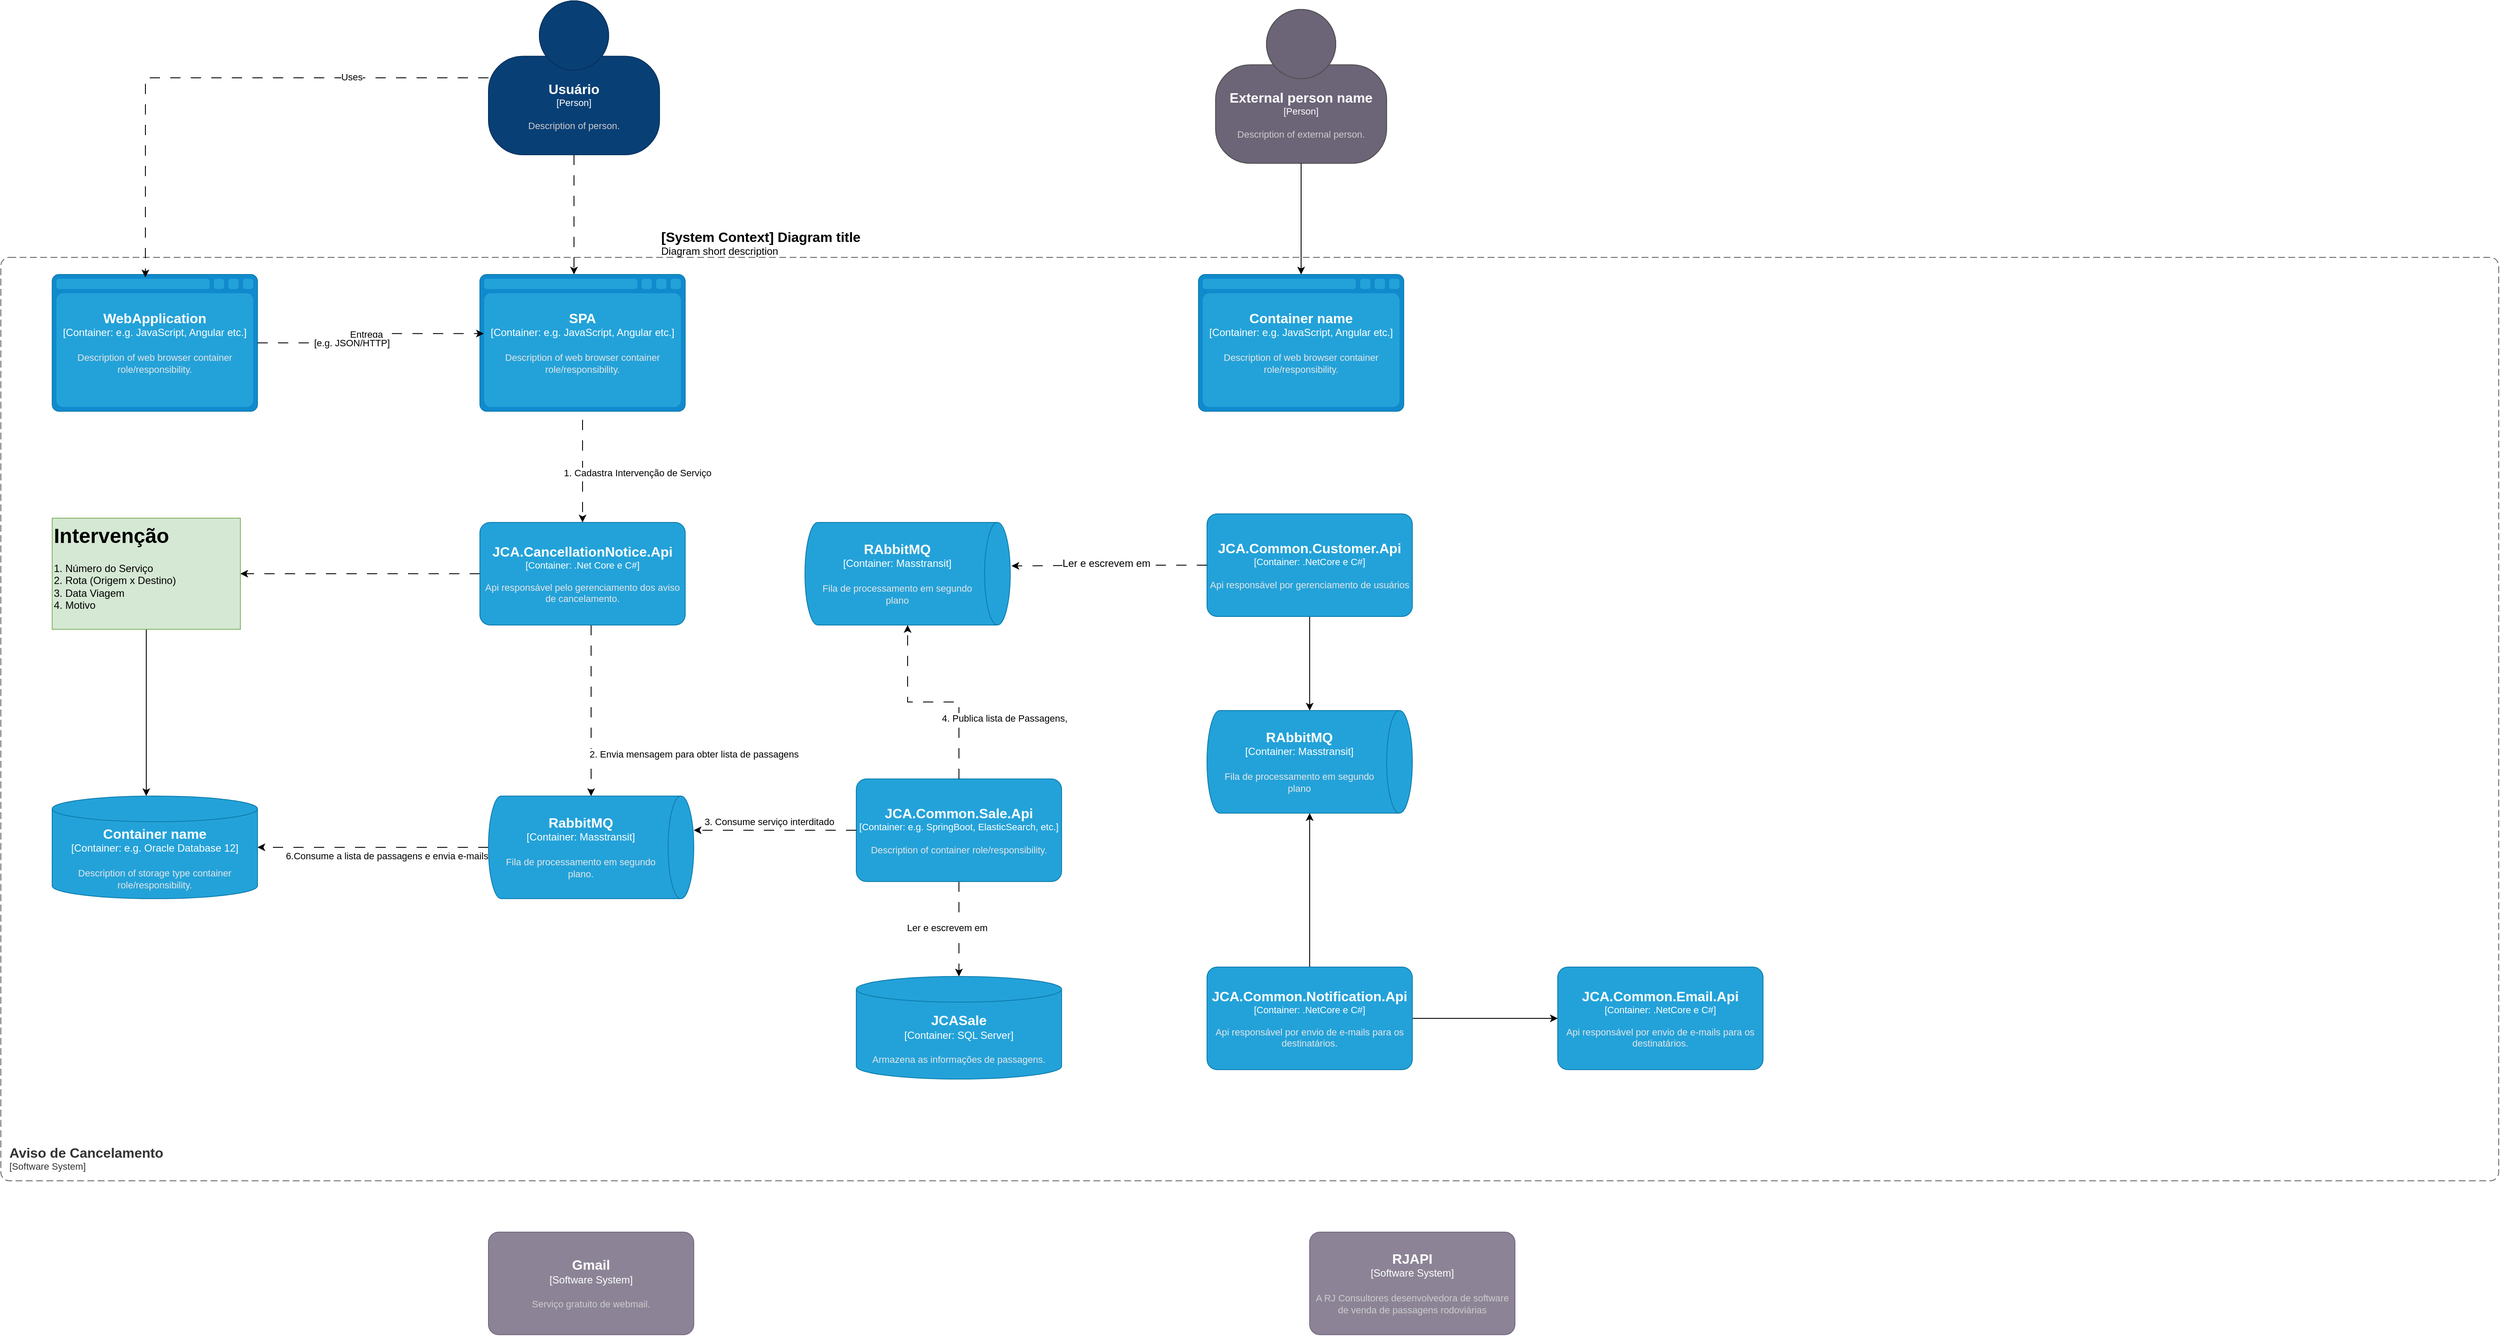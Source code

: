<mxfile version="24.0.7" type="github">
  <diagram id="C5RBs43oDa-KdzZeNtuy" name="Page-1">
    <mxGraphModel dx="2747" dy="813" grid="1" gridSize="10" guides="1" tooltips="1" connect="1" arrows="1" fold="1" page="1" pageScale="1" pageWidth="1169" pageHeight="827" background="#ffffff" math="0" shadow="0">
      <root>
        <mxCell id="WIyWlLk6GJQsqaUBKTNV-0" />
        <mxCell id="WIyWlLk6GJQsqaUBKTNV-1" parent="WIyWlLk6GJQsqaUBKTNV-0" />
        <object placeholders="1" c4Name="Aviso de Cancelamento" c4Type="SystemScopeBoundary" c4Application="Software System" label="&lt;font style=&quot;font-size: 16px&quot;&gt;&lt;b&gt;&lt;div style=&quot;text-align: left&quot;&gt;%c4Name%&lt;/div&gt;&lt;/b&gt;&lt;/font&gt;&lt;div style=&quot;text-align: left&quot;&gt;[%c4Application%]&lt;/div&gt;" id="rZhwr0CRrRJDCK31wP1V-13">
          <mxCell style="rounded=1;fontSize=11;whiteSpace=wrap;html=1;dashed=1;arcSize=20;fillColor=none;strokeColor=#666666;fontColor=#333333;labelBackgroundColor=none;align=left;verticalAlign=bottom;labelBorderColor=none;spacingTop=0;spacing=10;dashPattern=8 4;metaEdit=1;rotatable=0;perimeter=rectanglePerimeter;noLabel=0;labelPadding=0;allowArrows=0;connectable=0;expand=0;recursiveResize=0;editable=1;pointerEvents=0;absoluteArcSize=1;points=[[0.25,0,0],[0.5,0,0],[0.75,0,0],[1,0.25,0],[1,0.5,0],[1,0.75,0],[0.75,1,0],[0.5,1,0],[0.25,1,0],[0,0.75,0],[0,0.5,0],[0,0.25,0]];" parent="WIyWlLk6GJQsqaUBKTNV-1" vertex="1">
            <mxGeometry x="-330" y="340" width="2920" height="1080" as="geometry" />
          </mxCell>
        </object>
        <mxCell id="rZhwr0CRrRJDCK31wP1V-56" style="edgeStyle=orthogonalEdgeStyle;rounded=0;orthogonalLoop=1;jettySize=auto;html=1;dashed=1;dashPattern=12 12;" parent="WIyWlLk6GJQsqaUBKTNV-1" source="rZhwr0CRrRJDCK31wP1V-14" target="rZhwr0CRrRJDCK31wP1V-17" edge="1">
          <mxGeometry relative="1" as="geometry">
            <Array as="points">
              <mxPoint x="340" y="280" />
              <mxPoint x="340" y="280" />
            </Array>
          </mxGeometry>
        </mxCell>
        <object placeholders="1" c4Name="Usuário" c4Type="Person" c4Description="Description of person." label="&lt;font style=&quot;font-size: 16px&quot;&gt;&lt;b&gt;%c4Name%&lt;/b&gt;&lt;/font&gt;&lt;div&gt;[%c4Type%]&lt;/div&gt;&lt;br&gt;&lt;div&gt;&lt;font style=&quot;font-size: 11px&quot;&gt;&lt;font color=&quot;#cccccc&quot;&gt;%c4Description%&lt;/font&gt;&lt;/div&gt;" id="rZhwr0CRrRJDCK31wP1V-14">
          <mxCell style="html=1;fontSize=11;dashed=0;whiteSpace=wrap;fillColor=#083F75;strokeColor=#06315C;fontColor=#ffffff;shape=mxgraph.c4.person2;align=center;metaEdit=1;points=[[0.5,0,0],[1,0.5,0],[1,0.75,0],[0.75,1,0],[0.5,1,0],[0.25,1,0],[0,0.75,0],[0,0.5,0]];resizable=0;" parent="WIyWlLk6GJQsqaUBKTNV-1" vertex="1">
            <mxGeometry x="240" y="40" width="200" height="180" as="geometry" />
          </mxCell>
        </object>
        <object placeholders="1" c4Type="WebApplication" c4Container="Container" c4Technology="e.g. JavaScript, Angular etc." c4Description="Description of web browser container role/responsibility." label="&lt;font style=&quot;font-size: 16px&quot;&gt;&lt;b&gt;%c4Type%&lt;/b&gt;&lt;/font&gt;&lt;div&gt;[%c4Container%:&amp;nbsp;%c4Technology%]&lt;/div&gt;&lt;br&gt;&lt;div&gt;&lt;font style=&quot;font-size: 11px&quot;&gt;&lt;font color=&quot;#E6E6E6&quot;&gt;%c4Description%&lt;/font&gt;&lt;/div&gt;" id="rZhwr0CRrRJDCK31wP1V-15">
          <mxCell style="shape=mxgraph.c4.webBrowserContainer2;whiteSpace=wrap;html=1;boundedLbl=1;rounded=0;labelBackgroundColor=none;strokeColor=#118ACD;fillColor=#23A2D9;strokeColor=#118ACD;strokeColor2=#0E7DAD;fontSize=12;fontColor=#ffffff;align=center;metaEdit=1;points=[[0.5,0,0],[1,0.25,0],[1,0.5,0],[1,0.75,0],[0.5,1,0],[0,0.75,0],[0,0.5,0],[0,0.25,0]];resizable=0;" parent="WIyWlLk6GJQsqaUBKTNV-1" vertex="1">
            <mxGeometry x="-270" y="360" width="240" height="160" as="geometry" />
          </mxCell>
        </object>
        <mxCell id="rZhwr0CRrRJDCK31wP1V-30" style="edgeStyle=orthogonalEdgeStyle;rounded=0;orthogonalLoop=1;jettySize=auto;html=1;dashed=1;dashPattern=12 12;" parent="WIyWlLk6GJQsqaUBKTNV-1" source="rZhwr0CRrRJDCK31wP1V-16" target="rZhwr0CRrRJDCK31wP1V-29" edge="1">
          <mxGeometry relative="1" as="geometry">
            <Array as="points">
              <mxPoint x="360" y="830" />
              <mxPoint x="360" y="830" />
            </Array>
          </mxGeometry>
        </mxCell>
        <mxCell id="rZhwr0CRrRJDCK31wP1V-49" value="2. Envia mensagem para obter lista de passagens" style="edgeLabel;html=1;align=center;verticalAlign=middle;resizable=0;points=[];" parent="rZhwr0CRrRJDCK31wP1V-30" vertex="1" connectable="0">
          <mxGeometry x="-0.292" y="-1" relative="1" as="geometry">
            <mxPoint x="121" y="80" as="offset" />
          </mxGeometry>
        </mxCell>
        <mxCell id="Wax3pSgX8jORdFltFTQ_-31" style="edgeStyle=orthogonalEdgeStyle;rounded=0;orthogonalLoop=1;jettySize=auto;html=1;dashed=1;dashPattern=12 12;" parent="WIyWlLk6GJQsqaUBKTNV-1" source="rZhwr0CRrRJDCK31wP1V-16" target="Wax3pSgX8jORdFltFTQ_-1" edge="1">
          <mxGeometry relative="1" as="geometry" />
        </mxCell>
        <object placeholders="1" c4Name="JCA.CancellationNotice.Api" c4Type="Container" c4Technology=".Net Core e C#" c4Description="Api responsável pelo gerenciamento dos aviso de cancelamento." label="&lt;font style=&quot;font-size: 16px&quot;&gt;&lt;b&gt;%c4Name%&lt;/b&gt;&lt;/font&gt;&lt;div&gt;[%c4Type%: %c4Technology%]&lt;/div&gt;&lt;br&gt;&lt;div&gt;&lt;font style=&quot;font-size: 11px&quot;&gt;&lt;font color=&quot;#E6E6E6&quot;&gt;%c4Description%&lt;/font&gt;&lt;/div&gt;" id="rZhwr0CRrRJDCK31wP1V-16">
          <mxCell style="rounded=1;whiteSpace=wrap;html=1;fontSize=11;labelBackgroundColor=none;fillColor=#23A2D9;fontColor=#ffffff;align=center;arcSize=10;strokeColor=#0E7DAD;metaEdit=1;resizable=0;points=[[0.25,0,0],[0.5,0,0],[0.75,0,0],[1,0.25,0],[1,0.5,0],[1,0.75,0],[0.75,1,0],[0.5,1,0],[0.25,1,0],[0,0.75,0],[0,0.5,0],[0,0.25,0]];" parent="WIyWlLk6GJQsqaUBKTNV-1" vertex="1">
            <mxGeometry x="230" y="650" width="240" height="120" as="geometry" />
          </mxCell>
        </object>
        <object placeholders="1" c4Type="SPA" c4Container="Container" c4Technology="e.g. JavaScript, Angular etc." c4Description="Description of web browser container role/responsibility." label="&lt;font style=&quot;font-size: 16px&quot;&gt;&lt;b&gt;%c4Type%&lt;/b&gt;&lt;/font&gt;&lt;div&gt;[%c4Container%:&amp;nbsp;%c4Technology%]&lt;/div&gt;&lt;br&gt;&lt;div&gt;&lt;font style=&quot;font-size: 11px&quot;&gt;&lt;font color=&quot;#E6E6E6&quot;&gt;%c4Description%&lt;/font&gt;&lt;/div&gt;" id="rZhwr0CRrRJDCK31wP1V-17">
          <mxCell style="shape=mxgraph.c4.webBrowserContainer2;whiteSpace=wrap;html=1;boundedLbl=1;rounded=0;labelBackgroundColor=none;strokeColor=#118ACD;fillColor=#23A2D9;strokeColor=#118ACD;strokeColor2=#0E7DAD;fontSize=12;fontColor=#ffffff;align=center;metaEdit=1;points=[[0.5,0,0],[1,0.25,0],[1,0.5,0],[1,0.75,0],[0.5,1,0],[0,0.75,0],[0,0.5,0],[0,0.25,0]];resizable=0;" parent="WIyWlLk6GJQsqaUBKTNV-1" vertex="1">
            <mxGeometry x="230" y="360" width="240" height="160" as="geometry" />
          </mxCell>
        </object>
        <mxCell id="rZhwr0CRrRJDCK31wP1V-20" style="edgeStyle=orthogonalEdgeStyle;rounded=0;orthogonalLoop=1;jettySize=auto;html=1;entryX=0.019;entryY=0.432;entryDx=0;entryDy=0;entryPerimeter=0;dashed=1;dashPattern=12 12;" parent="WIyWlLk6GJQsqaUBKTNV-1" source="rZhwr0CRrRJDCK31wP1V-15" target="rZhwr0CRrRJDCK31wP1V-17" edge="1">
          <mxGeometry relative="1" as="geometry" />
        </mxCell>
        <mxCell id="rZhwr0CRrRJDCK31wP1V-21" value="Entrega" style="edgeLabel;html=1;align=center;verticalAlign=middle;resizable=0;points=[];" parent="rZhwr0CRrRJDCK31wP1V-20" vertex="1" connectable="0">
          <mxGeometry x="-0.081" y="-3" relative="1" as="geometry">
            <mxPoint y="-13" as="offset" />
          </mxGeometry>
        </mxCell>
        <mxCell id="rZhwr0CRrRJDCK31wP1V-23" value="[e.g. JSON/HTTP]" style="edgeLabel;html=1;align=center;verticalAlign=middle;resizable=0;points=[];" parent="rZhwr0CRrRJDCK31wP1V-20" vertex="1" connectable="0">
          <mxGeometry x="0.409" y="2" relative="1" as="geometry">
            <mxPoint x="-73" y="13" as="offset" />
          </mxGeometry>
        </mxCell>
        <mxCell id="rZhwr0CRrRJDCK31wP1V-41" style="edgeStyle=orthogonalEdgeStyle;rounded=0;orthogonalLoop=1;jettySize=auto;html=1;dashed=1;dashPattern=12 12;" parent="WIyWlLk6GJQsqaUBKTNV-1" source="rZhwr0CRrRJDCK31wP1V-25" target="rZhwr0CRrRJDCK31wP1V-40" edge="1">
          <mxGeometry relative="1" as="geometry" />
        </mxCell>
        <mxCell id="rZhwr0CRrRJDCK31wP1V-47" value="Ler e escrevem em" style="edgeLabel;html=1;align=center;verticalAlign=middle;resizable=0;points=[];" parent="rZhwr0CRrRJDCK31wP1V-41" vertex="1" connectable="0">
          <mxGeometry x="0.146" relative="1" as="geometry">
            <mxPoint x="-14" y="-10" as="offset" />
          </mxGeometry>
        </mxCell>
        <object placeholders="1" c4Name="JCA.Common.Sale.Api" c4Type="Container" c4Technology="e.g. SpringBoot, ElasticSearch, etc." c4Description="Description of container role/responsibility." label="&lt;font style=&quot;font-size: 16px&quot;&gt;&lt;b&gt;%c4Name%&lt;/b&gt;&lt;/font&gt;&lt;div&gt;[%c4Type%: %c4Technology%]&lt;/div&gt;&lt;br&gt;&lt;div&gt;&lt;font style=&quot;font-size: 11px&quot;&gt;&lt;font color=&quot;#E6E6E6&quot;&gt;%c4Description%&lt;/font&gt;&lt;/div&gt;" id="rZhwr0CRrRJDCK31wP1V-25">
          <mxCell style="rounded=1;whiteSpace=wrap;html=1;fontSize=11;labelBackgroundColor=none;fillColor=#23A2D9;fontColor=#ffffff;align=center;arcSize=10;strokeColor=#0E7DAD;metaEdit=1;resizable=0;points=[[0.25,0,0],[0.5,0,0],[0.75,0,0],[1,0.25,0],[1,0.5,0],[1,0.75,0],[0.75,1,0],[0.5,1,0],[0.25,1,0],[0,0.75,0],[0,0.5,0],[0,0.25,0]];" parent="WIyWlLk6GJQsqaUBKTNV-1" vertex="1">
            <mxGeometry x="670" y="950" width="240" height="120" as="geometry" />
          </mxCell>
        </object>
        <mxCell id="Wax3pSgX8jORdFltFTQ_-29" style="edgeStyle=orthogonalEdgeStyle;rounded=0;orthogonalLoop=1;jettySize=auto;html=1;dashed=1;dashPattern=12 12;" parent="WIyWlLk6GJQsqaUBKTNV-1" source="rZhwr0CRrRJDCK31wP1V-29" target="Wax3pSgX8jORdFltFTQ_-21" edge="1">
          <mxGeometry relative="1" as="geometry" />
        </mxCell>
        <mxCell id="Wax3pSgX8jORdFltFTQ_-30" value="6.Consume a lista de passagens e envia e-mails" style="edgeLabel;html=1;align=center;verticalAlign=middle;resizable=0;points=[];" parent="Wax3pSgX8jORdFltFTQ_-29" vertex="1" connectable="0">
          <mxGeometry x="-0.33" y="-1" relative="1" as="geometry">
            <mxPoint x="-29" y="11" as="offset" />
          </mxGeometry>
        </mxCell>
        <object placeholders="1" c4Type="RabbitMQ" c4Container="Container" c4Technology="Masstransit" c4Description="Fila de processamento em segundo plano." label="&lt;font style=&quot;font-size: 16px&quot;&gt;&lt;b&gt;%c4Type%&lt;/b&gt;&lt;/font&gt;&lt;div&gt;[%c4Container%:&amp;nbsp;%c4Technology%]&lt;/div&gt;&lt;br&gt;&lt;div&gt;&lt;font style=&quot;font-size: 11px&quot;&gt;&lt;font color=&quot;#E6E6E6&quot;&gt;%c4Description%&lt;/font&gt;&lt;/div&gt;" id="rZhwr0CRrRJDCK31wP1V-29">
          <mxCell style="shape=cylinder3;size=15;direction=south;whiteSpace=wrap;html=1;boundedLbl=1;rounded=0;labelBackgroundColor=none;fillColor=#23A2D9;fontSize=12;fontColor=#ffffff;align=center;strokeColor=#0E7DAD;metaEdit=1;points=[[0.5,0,0],[1,0.25,0],[1,0.5,0],[1,0.75,0],[0.5,1,0],[0,0.75,0],[0,0.5,0],[0,0.25,0]];resizable=0;" parent="WIyWlLk6GJQsqaUBKTNV-1" vertex="1">
            <mxGeometry x="240" y="970" width="240" height="120" as="geometry" />
          </mxCell>
        </object>
        <object placeholders="1" c4Type="RAbbitMQ" c4Container="Container" c4Technology="Masstransit" c4Description="Fila de processamento em segundo plano" label="&lt;font style=&quot;font-size: 16px&quot;&gt;&lt;b&gt;%c4Type%&lt;/b&gt;&lt;/font&gt;&lt;div&gt;[%c4Container%:&amp;nbsp;%c4Technology%]&lt;/div&gt;&lt;br&gt;&lt;div&gt;&lt;font style=&quot;font-size: 11px&quot;&gt;&lt;font color=&quot;#E6E6E6&quot;&gt;%c4Description%&lt;/font&gt;&lt;/div&gt;" id="rZhwr0CRrRJDCK31wP1V-33">
          <mxCell style="shape=cylinder3;size=15;direction=south;whiteSpace=wrap;html=1;boundedLbl=1;rounded=0;labelBackgroundColor=none;fillColor=#23A2D9;fontSize=12;fontColor=#ffffff;align=center;strokeColor=#0E7DAD;metaEdit=1;points=[[0.5,0,0],[1,0.25,0],[1,0.5,0],[1,0.75,0],[0.5,1,0],[0,0.75,0],[0,0.5,0],[0,0.25,0]];resizable=0;" parent="WIyWlLk6GJQsqaUBKTNV-1" vertex="1">
            <mxGeometry x="610" y="650" width="240" height="120" as="geometry" />
          </mxCell>
        </object>
        <mxCell id="rZhwr0CRrRJDCK31wP1V-34" style="edgeStyle=orthogonalEdgeStyle;rounded=0;orthogonalLoop=1;jettySize=auto;html=1;entryX=1;entryY=0.5;entryDx=0;entryDy=0;entryPerimeter=0;dashed=1;dashPattern=12 12;" parent="WIyWlLk6GJQsqaUBKTNV-1" source="rZhwr0CRrRJDCK31wP1V-25" target="rZhwr0CRrRJDCK31wP1V-33" edge="1">
          <mxGeometry relative="1" as="geometry" />
        </mxCell>
        <mxCell id="rZhwr0CRrRJDCK31wP1V-45" value="4. Publica lista de Passagens," style="edgeLabel;html=1;align=center;verticalAlign=middle;resizable=0;points=[];" parent="rZhwr0CRrRJDCK31wP1V-34" vertex="1" connectable="0">
          <mxGeometry x="-0.114" y="-1" relative="1" as="geometry">
            <mxPoint x="69" y="20" as="offset" />
          </mxGeometry>
        </mxCell>
        <mxCell id="rZhwr0CRrRJDCK31wP1V-35" style="edgeStyle=orthogonalEdgeStyle;rounded=0;orthogonalLoop=1;jettySize=auto;html=1;entryX=0.5;entryY=0;entryDx=0;entryDy=0;entryPerimeter=0;dashed=1;dashPattern=12 12;" parent="WIyWlLk6GJQsqaUBKTNV-1" target="rZhwr0CRrRJDCK31wP1V-16" edge="1">
          <mxGeometry relative="1" as="geometry">
            <Array as="points">
              <mxPoint x="350" y="540" />
              <mxPoint x="350" y="540" />
            </Array>
            <mxPoint x="350" y="530" as="sourcePoint" />
          </mxGeometry>
        </mxCell>
        <mxCell id="rZhwr0CRrRJDCK31wP1V-51" value="1. Cadastra Intervenção de Serviço" style="edgeLabel;html=1;align=center;verticalAlign=middle;resizable=0;points=[];" parent="rZhwr0CRrRJDCK31wP1V-35" vertex="1" connectable="0">
          <mxGeometry x="0.267" y="4" relative="1" as="geometry">
            <mxPoint x="60" y="-14" as="offset" />
          </mxGeometry>
        </mxCell>
        <object placeholders="1" c4Type="JCASale" c4Container="Container" c4Technology="SQL Server" c4Description="Armazena as informações de passagens." label="&lt;font style=&quot;font-size: 16px&quot;&gt;&lt;b&gt;%c4Type%&lt;/b&gt;&lt;/font&gt;&lt;div&gt;[%c4Container%:&amp;nbsp;%c4Technology%]&lt;/div&gt;&lt;br&gt;&lt;div&gt;&lt;font style=&quot;font-size: 11px&quot;&gt;&lt;font color=&quot;#E6E6E6&quot;&gt;%c4Description%&lt;/font&gt;&lt;/div&gt;" id="rZhwr0CRrRJDCK31wP1V-40">
          <mxCell style="shape=cylinder3;size=15;whiteSpace=wrap;html=1;boundedLbl=1;rounded=0;labelBackgroundColor=none;fillColor=#23A2D9;fontSize=12;fontColor=#ffffff;align=center;strokeColor=#0E7DAD;metaEdit=1;points=[[0.5,0,0],[1,0.25,0],[1,0.5,0],[1,0.75,0],[0.5,1,0],[0,0.75,0],[0,0.5,0],[0,0.25,0]];resizable=0;" parent="WIyWlLk6GJQsqaUBKTNV-1" vertex="1">
            <mxGeometry x="670" y="1181" width="240" height="120" as="geometry" />
          </mxCell>
        </object>
        <object placeholders="1" c4Name="Gmail" c4Type="Software System" c4Description="Serviço gratuito de webmail." label="&lt;font style=&quot;font-size: 16px&quot;&gt;&lt;b&gt;%c4Name%&lt;/b&gt;&lt;/font&gt;&lt;div&gt;[%c4Type%]&lt;/div&gt;&lt;br&gt;&lt;div&gt;&lt;font style=&quot;font-size: 11px&quot;&gt;&lt;font color=&quot;#cccccc&quot;&gt;%c4Description%&lt;/font&gt;&lt;/div&gt;" id="rZhwr0CRrRJDCK31wP1V-42">
          <mxCell style="rounded=1;whiteSpace=wrap;html=1;labelBackgroundColor=none;fillColor=#8C8496;fontColor=#ffffff;align=center;arcSize=10;strokeColor=#736782;metaEdit=1;resizable=0;points=[[0.25,0,0],[0.5,0,0],[0.75,0,0],[1,0.25,0],[1,0.5,0],[1,0.75,0],[0.75,1,0],[0.5,1,0],[0.25,1,0],[0,0.75,0],[0,0.5,0],[0,0.25,0]];" parent="WIyWlLk6GJQsqaUBKTNV-1" vertex="1">
            <mxGeometry x="240" y="1480" width="240" height="120" as="geometry" />
          </mxCell>
        </object>
        <object placeholders="1" c4Name="External person name" c4Type="Person" c4Description="Description of external person." label="&lt;font style=&quot;font-size: 16px&quot;&gt;&lt;b&gt;%c4Name%&lt;/b&gt;&lt;/font&gt;&lt;div&gt;[%c4Type%]&lt;/div&gt;&lt;br&gt;&lt;div&gt;&lt;font style=&quot;font-size: 11px&quot;&gt;&lt;font color=&quot;#cccccc&quot;&gt;%c4Description%&lt;/font&gt;&lt;/div&gt;" id="rZhwr0CRrRJDCK31wP1V-44">
          <mxCell style="html=1;fontSize=11;dashed=0;whiteSpace=wrap;fillColor=#6C6477;strokeColor=#4D4D4D;fontColor=#ffffff;shape=mxgraph.c4.person2;align=center;metaEdit=1;points=[[0.5,0,0],[1,0.5,0],[1,0.75,0],[0.75,1,0],[0.5,1,0],[0.25,1,0],[0,0.75,0],[0,0.5,0]];resizable=0;" parent="WIyWlLk6GJQsqaUBKTNV-1" vertex="1">
            <mxGeometry x="1090" y="50" width="200" height="180" as="geometry" />
          </mxCell>
        </object>
        <mxCell id="rZhwr0CRrRJDCK31wP1V-54" style="edgeStyle=orthogonalEdgeStyle;rounded=0;orthogonalLoop=1;jettySize=auto;html=1;entryX=0.454;entryY=0.021;entryDx=0;entryDy=0;entryPerimeter=0;dashed=1;dashPattern=12 12;" parent="WIyWlLk6GJQsqaUBKTNV-1" source="rZhwr0CRrRJDCK31wP1V-14" target="rZhwr0CRrRJDCK31wP1V-15" edge="1">
          <mxGeometry relative="1" as="geometry" />
        </mxCell>
        <mxCell id="thsxgm3FAbj1bVuCaL5Q-0" value="Uses" style="edgeLabel;html=1;align=center;verticalAlign=middle;resizable=0;points=[];" parent="rZhwr0CRrRJDCK31wP1V-54" vertex="1" connectable="0">
          <mxGeometry x="-0.494" y="-1" relative="1" as="geometry">
            <mxPoint as="offset" />
          </mxGeometry>
        </mxCell>
        <object placeholders="1" c4Name="JCA.Common.Email.Api" c4Type="Container" c4Technology=".NetCore e C#" c4Description="Api responsável por envio de e-mails para os destinatários." label="&lt;font style=&quot;font-size: 16px&quot;&gt;&lt;b&gt;%c4Name%&lt;/b&gt;&lt;/font&gt;&lt;div&gt;[%c4Type%: %c4Technology%]&lt;/div&gt;&lt;br&gt;&lt;div&gt;&lt;font style=&quot;font-size: 11px&quot;&gt;&lt;font color=&quot;#E6E6E6&quot;&gt;%c4Description%&lt;/font&gt;&lt;/div&gt;" id="thsxgm3FAbj1bVuCaL5Q-1">
          <mxCell style="rounded=1;whiteSpace=wrap;html=1;fontSize=11;labelBackgroundColor=none;fillColor=#23A2D9;fontColor=#ffffff;align=center;arcSize=10;strokeColor=#0E7DAD;metaEdit=1;resizable=0;points=[[0.25,0,0],[0.5,0,0],[0.75,0,0],[1,0.25,0],[1,0.5,0],[1,0.75,0],[0.75,1,0],[0.5,1,0],[0.25,1,0],[0,0.75,0],[0,0.5,0],[0,0.25,0]];" parent="WIyWlLk6GJQsqaUBKTNV-1" vertex="1">
            <mxGeometry x="1490" y="1170" width="240" height="120" as="geometry" />
          </mxCell>
        </object>
        <object placeholders="1" c4Name="RJAPI" c4Type="Software System" c4Description="A RJ Consultores desenvolvedora de software de venda de passagens rodoviárias" label="&lt;font style=&quot;font-size: 16px&quot;&gt;&lt;b&gt;%c4Name%&lt;/b&gt;&lt;/font&gt;&lt;div&gt;[%c4Type%]&lt;/div&gt;&lt;br&gt;&lt;div&gt;&lt;font style=&quot;font-size: 11px&quot;&gt;&lt;font color=&quot;#cccccc&quot;&gt;%c4Description%&lt;/font&gt;&lt;/div&gt;" id="Wax3pSgX8jORdFltFTQ_-0">
          <mxCell style="rounded=1;whiteSpace=wrap;html=1;labelBackgroundColor=none;fillColor=#8C8496;fontColor=#ffffff;align=center;arcSize=10;strokeColor=#736782;metaEdit=1;resizable=0;points=[[0.25,0,0],[0.5,0,0],[0.75,0,0],[1,0.25,0],[1,0.5,0],[1,0.75,0],[0.75,1,0],[0.5,1,0],[0.25,1,0],[0,0.75,0],[0,0.5,0],[0,0.25,0]];" parent="WIyWlLk6GJQsqaUBKTNV-1" vertex="1">
            <mxGeometry x="1200" y="1480" width="240" height="120" as="geometry" />
          </mxCell>
        </object>
        <mxCell id="Wax3pSgX8jORdFltFTQ_-23" style="edgeStyle=orthogonalEdgeStyle;rounded=0;orthogonalLoop=1;jettySize=auto;html=1;" parent="WIyWlLk6GJQsqaUBKTNV-1" source="Wax3pSgX8jORdFltFTQ_-1" target="Wax3pSgX8jORdFltFTQ_-21" edge="1">
          <mxGeometry relative="1" as="geometry">
            <Array as="points">
              <mxPoint x="-160" y="890" />
              <mxPoint x="-160" y="890" />
            </Array>
          </mxGeometry>
        </mxCell>
        <mxCell id="Wax3pSgX8jORdFltFTQ_-1" value="&lt;h1 style=&quot;margin-top: 0px;&quot;&gt;Intervenção&lt;/h1&gt;&lt;div&gt;&lt;div&gt;1. Número do Serviço&lt;/div&gt;&lt;div&gt;2. Rota (Origem x Destino)&lt;/div&gt;&lt;div&gt;3. Data Viagem&lt;/div&gt;&lt;div&gt;4. Motivo&lt;/div&gt;&lt;/div&gt;" style="text;html=1;whiteSpace=wrap;overflow=hidden;rounded=0;fillColor=#d5e8d4;strokeColor=#82b366;" parent="WIyWlLk6GJQsqaUBKTNV-1" vertex="1">
          <mxGeometry x="-270" y="645" width="220" height="130" as="geometry" />
        </mxCell>
        <object placeholders="1" c4Type="Container name" c4Container="Container" c4Technology="e.g. JavaScript, Angular etc." c4Description="Description of web browser container role/responsibility." label="&lt;font style=&quot;font-size: 16px&quot;&gt;&lt;b&gt;%c4Type%&lt;/b&gt;&lt;/font&gt;&lt;div&gt;[%c4Container%:&amp;nbsp;%c4Technology%]&lt;/div&gt;&lt;br&gt;&lt;div&gt;&lt;font style=&quot;font-size: 11px&quot;&gt;&lt;font color=&quot;#E6E6E6&quot;&gt;%c4Description%&lt;/font&gt;&lt;/div&gt;" id="Wax3pSgX8jORdFltFTQ_-2">
          <mxCell style="shape=mxgraph.c4.webBrowserContainer2;whiteSpace=wrap;html=1;boundedLbl=1;rounded=0;labelBackgroundColor=none;strokeColor=#118ACD;fillColor=#23A2D9;strokeColor=#118ACD;strokeColor2=#0E7DAD;fontSize=12;fontColor=#ffffff;align=center;metaEdit=1;points=[[0.5,0,0],[1,0.25,0],[1,0.5,0],[1,0.75,0],[0.5,1,0],[0,0.75,0],[0,0.5,0],[0,0.25,0]];resizable=0;" parent="WIyWlLk6GJQsqaUBKTNV-1" vertex="1">
            <mxGeometry x="1070" y="360" width="240" height="160" as="geometry" />
          </mxCell>
        </object>
        <mxCell id="Wax3pSgX8jORdFltFTQ_-3" style="edgeStyle=orthogonalEdgeStyle;rounded=0;orthogonalLoop=1;jettySize=auto;html=1;entryX=0.5;entryY=0;entryDx=0;entryDy=0;entryPerimeter=0;" parent="WIyWlLk6GJQsqaUBKTNV-1" source="rZhwr0CRrRJDCK31wP1V-44" target="Wax3pSgX8jORdFltFTQ_-2" edge="1">
          <mxGeometry relative="1" as="geometry" />
        </mxCell>
        <mxCell id="Wax3pSgX8jORdFltFTQ_-11" style="edgeStyle=orthogonalEdgeStyle;rounded=0;orthogonalLoop=1;jettySize=auto;html=1;entryX=0.333;entryY=0;entryDx=0;entryDy=0;entryPerimeter=0;dashed=1;dashPattern=12 12;" parent="WIyWlLk6GJQsqaUBKTNV-1" source="rZhwr0CRrRJDCK31wP1V-25" target="rZhwr0CRrRJDCK31wP1V-29" edge="1">
          <mxGeometry relative="1" as="geometry" />
        </mxCell>
        <mxCell id="Wax3pSgX8jORdFltFTQ_-18" value="3. Consume serviço interditado" style="edgeLabel;html=1;align=center;verticalAlign=middle;resizable=0;points=[];" parent="Wax3pSgX8jORdFltFTQ_-11" vertex="1" connectable="0">
          <mxGeometry x="0.075" y="-3" relative="1" as="geometry">
            <mxPoint y="-7" as="offset" />
          </mxGeometry>
        </mxCell>
        <object placeholders="1" c4Type="Container name" c4Container="Container" c4Technology="e.g. Oracle Database 12" c4Description="Description of storage type container role/responsibility." label="&lt;font style=&quot;font-size: 16px&quot;&gt;&lt;b&gt;%c4Type%&lt;/b&gt;&lt;/font&gt;&lt;div&gt;[%c4Container%:&amp;nbsp;%c4Technology%]&lt;/div&gt;&lt;br&gt;&lt;div&gt;&lt;font style=&quot;font-size: 11px&quot;&gt;&lt;font color=&quot;#E6E6E6&quot;&gt;%c4Description%&lt;/font&gt;&lt;/div&gt;" id="Wax3pSgX8jORdFltFTQ_-21">
          <mxCell style="shape=cylinder3;size=15;whiteSpace=wrap;html=1;boundedLbl=1;rounded=0;labelBackgroundColor=none;fillColor=#23A2D9;fontSize=12;fontColor=#ffffff;align=center;strokeColor=#0E7DAD;metaEdit=1;points=[[0.5,0,0],[1,0.25,0],[1,0.5,0],[1,0.75,0],[0.5,1,0],[0,0.75,0],[0,0.5,0],[0,0.25,0]];resizable=0;" parent="WIyWlLk6GJQsqaUBKTNV-1" vertex="1">
            <mxGeometry x="-270" y="970" width="240" height="120" as="geometry" />
          </mxCell>
        </object>
        <object placeholders="1" c4Name="[System Context] Diagram title" c4Type="ContainerScopeBoundary" c4Description="Diagram short description" label="&lt;font style=&quot;font-size: 16px&quot;&gt;&lt;b&gt;&lt;div style=&quot;text-align: left&quot;&gt;%c4Name%&lt;/div&gt;&lt;/b&gt;&lt;/font&gt;&lt;div style=&quot;text-align: left&quot;&gt;%c4Description%&lt;/div&gt;" id="Wax3pSgX8jORdFltFTQ_-34">
          <mxCell style="text;html=1;strokeColor=none;fillColor=none;align=left;verticalAlign=top;whiteSpace=wrap;rounded=0;metaEdit=1;allowArrows=0;resizable=1;rotatable=0;connectable=0;recursiveResize=0;expand=0;pointerEvents=0;points=[[0.25,0,0],[0.5,0,0],[0.75,0,0],[1,0.25,0],[1,0.5,0],[1,0.75,0],[0.75,1,0],[0.5,1,0],[0.25,1,0],[0,0.75,0],[0,0.5,0],[0,0.25,0]];" parent="WIyWlLk6GJQsqaUBKTNV-1" vertex="1">
            <mxGeometry x="440" y="300" width="260" height="40" as="geometry" />
          </mxCell>
        </object>
        <mxCell id="nb2TQYrW7q-DWO8Oj_TJ-3" style="edgeStyle=orthogonalEdgeStyle;rounded=0;orthogonalLoop=1;jettySize=auto;html=1;fontFamily=Helvetica;fontSize=12;fontColor=default;fontStyle=1;" parent="WIyWlLk6GJQsqaUBKTNV-1" source="Wax3pSgX8jORdFltFTQ_-35" target="nb2TQYrW7q-DWO8Oj_TJ-2" edge="1">
          <mxGeometry relative="1" as="geometry" />
        </mxCell>
        <object placeholders="1" c4Name="JCA.Common.Customer.Api" c4Type="Container" c4Technology=".NetCore e C#" c4Description="Api responsável por gerenciamento de usuários" label="&lt;font style=&quot;font-size: 16px&quot;&gt;&lt;b&gt;%c4Name%&lt;/b&gt;&lt;/font&gt;&lt;div&gt;[%c4Type%: %c4Technology%]&lt;/div&gt;&lt;br&gt;&lt;div&gt;&lt;font style=&quot;font-size: 11px&quot;&gt;&lt;font color=&quot;#E6E6E6&quot;&gt;%c4Description%&lt;/font&gt;&lt;/div&gt;" id="Wax3pSgX8jORdFltFTQ_-35">
          <mxCell style="rounded=1;whiteSpace=wrap;html=1;fontSize=11;labelBackgroundColor=none;fillColor=#23A2D9;fontColor=#ffffff;align=center;arcSize=10;strokeColor=#0E7DAD;metaEdit=1;resizable=0;points=[[0.25,0,0],[0.5,0,0],[0.75,0,0],[1,0.25,0],[1,0.5,0],[1,0.75,0],[0.75,1,0],[0.5,1,0],[0.25,1,0],[0,0.75,0],[0,0.5,0],[0,0.25,0]];" parent="WIyWlLk6GJQsqaUBKTNV-1" vertex="1">
            <mxGeometry x="1080" y="640" width="240" height="120" as="geometry" />
          </mxCell>
        </object>
        <mxCell id="nb2TQYrW7q-DWO8Oj_TJ-0" style="edgeStyle=orthogonalEdgeStyle;rounded=0;orthogonalLoop=1;jettySize=auto;html=1;entryX=0.424;entryY=-0.006;entryDx=0;entryDy=0;entryPerimeter=0;fontFamily=Helvetica;fontSize=12;fontColor=default;fontStyle=1;dashed=1;dashPattern=12 12;" parent="WIyWlLk6GJQsqaUBKTNV-1" source="Wax3pSgX8jORdFltFTQ_-35" target="rZhwr0CRrRJDCK31wP1V-33" edge="1">
          <mxGeometry relative="1" as="geometry" />
        </mxCell>
        <mxCell id="nb2TQYrW7q-DWO8Oj_TJ-1" value="&lt;span style=&quot;font-weight: normal;&quot;&gt;Ler e escrevem em&lt;/span&gt;" style="edgeLabel;html=1;align=center;verticalAlign=middle;resizable=0;points=[];strokeColor=default;fontFamily=Helvetica;fontSize=12;fontColor=default;fontStyle=1;fillColor=default;" parent="nb2TQYrW7q-DWO8Oj_TJ-0" vertex="1" connectable="0">
          <mxGeometry x="0.039" y="-3" relative="1" as="geometry">
            <mxPoint as="offset" />
          </mxGeometry>
        </mxCell>
        <object placeholders="1" c4Type="RAbbitMQ" c4Container="Container" c4Technology="Masstransit" c4Description="Fila de processamento em segundo plano" label="&lt;font style=&quot;font-size: 16px&quot;&gt;&lt;b&gt;%c4Type%&lt;/b&gt;&lt;/font&gt;&lt;div&gt;[%c4Container%:&amp;nbsp;%c4Technology%]&lt;/div&gt;&lt;br&gt;&lt;div&gt;&lt;font style=&quot;font-size: 11px&quot;&gt;&lt;font color=&quot;#E6E6E6&quot;&gt;%c4Description%&lt;/font&gt;&lt;/div&gt;" id="nb2TQYrW7q-DWO8Oj_TJ-2">
          <mxCell style="shape=cylinder3;size=15;direction=south;whiteSpace=wrap;html=1;boundedLbl=1;rounded=0;labelBackgroundColor=none;fillColor=#23A2D9;fontSize=12;fontColor=#ffffff;align=center;strokeColor=#0E7DAD;metaEdit=1;points=[[0.5,0,0],[1,0.25,0],[1,0.5,0],[1,0.75,0],[0.5,1,0],[0,0.75,0],[0,0.5,0],[0,0.25,0]];resizable=0;" parent="WIyWlLk6GJQsqaUBKTNV-1" vertex="1">
            <mxGeometry x="1080" y="870" width="240" height="120" as="geometry" />
          </mxCell>
        </object>
        <mxCell id="nb2TQYrW7q-DWO8Oj_TJ-5" style="edgeStyle=orthogonalEdgeStyle;rounded=0;orthogonalLoop=1;jettySize=auto;html=1;fontFamily=Helvetica;fontSize=12;fontColor=default;fontStyle=1;" parent="WIyWlLk6GJQsqaUBKTNV-1" source="nb2TQYrW7q-DWO8Oj_TJ-4" target="nb2TQYrW7q-DWO8Oj_TJ-2" edge="1">
          <mxGeometry relative="1" as="geometry" />
        </mxCell>
        <mxCell id="nb2TQYrW7q-DWO8Oj_TJ-6" style="edgeStyle=orthogonalEdgeStyle;rounded=0;orthogonalLoop=1;jettySize=auto;html=1;fontFamily=Helvetica;fontSize=12;fontColor=default;fontStyle=1;" parent="WIyWlLk6GJQsqaUBKTNV-1" source="nb2TQYrW7q-DWO8Oj_TJ-4" target="thsxgm3FAbj1bVuCaL5Q-1" edge="1">
          <mxGeometry relative="1" as="geometry" />
        </mxCell>
        <object placeholders="1" c4Name="JCA.Common.Notification.Api" c4Type="Container" c4Technology=".NetCore e C#" c4Description="Api responsável por envio de e-mails para os destinatários." label="&lt;font style=&quot;font-size: 16px&quot;&gt;&lt;b&gt;%c4Name%&lt;/b&gt;&lt;/font&gt;&lt;div&gt;[%c4Type%: %c4Technology%]&lt;/div&gt;&lt;br&gt;&lt;div&gt;&lt;font style=&quot;font-size: 11px&quot;&gt;&lt;font color=&quot;#E6E6E6&quot;&gt;%c4Description%&lt;/font&gt;&lt;/div&gt;" id="nb2TQYrW7q-DWO8Oj_TJ-4">
          <mxCell style="rounded=1;whiteSpace=wrap;html=1;fontSize=11;labelBackgroundColor=none;fillColor=#23A2D9;fontColor=#ffffff;align=center;arcSize=10;strokeColor=#0E7DAD;metaEdit=1;resizable=0;points=[[0.25,0,0],[0.5,0,0],[0.75,0,0],[1,0.25,0],[1,0.5,0],[1,0.75,0],[0.75,1,0],[0.5,1,0],[0.25,1,0],[0,0.75,0],[0,0.5,0],[0,0.25,0]];" parent="WIyWlLk6GJQsqaUBKTNV-1" vertex="1">
            <mxGeometry x="1080" y="1170" width="240" height="120" as="geometry" />
          </mxCell>
        </object>
      </root>
    </mxGraphModel>
  </diagram>
</mxfile>
